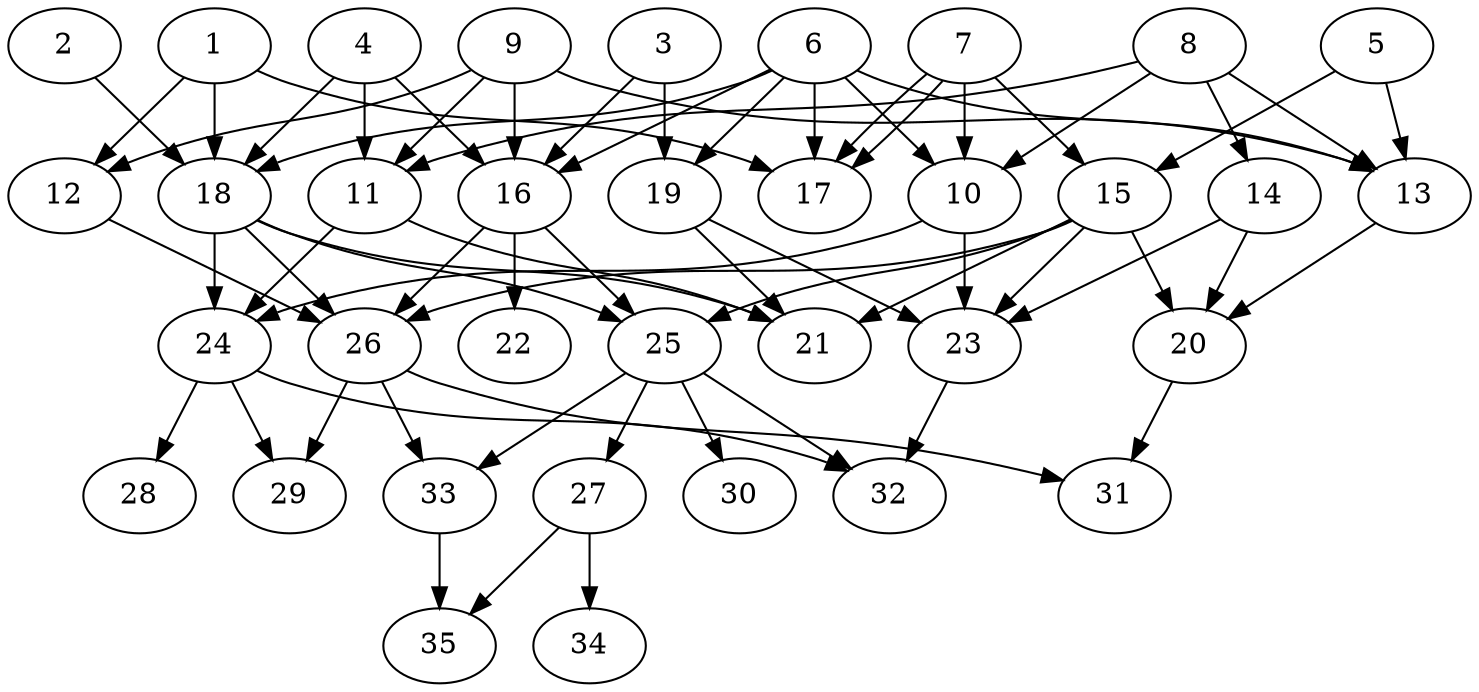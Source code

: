 // DAG (tier=2-normal, mode=data, n=35, ccr=0.410, fat=0.600, density=0.409, regular=0.488, jump=0.177, mindata=2097152, maxdata=16777216)
// DAG automatically generated by daggen at Sun Aug 24 16:33:34 2025
// /home/ermia/Project/Environments/daggen/bin/daggen --dot --ccr 0.410 --fat 0.600 --regular 0.488 --density 0.409 --jump 0.177 --mindata 2097152 --maxdata 16777216 -n 35 
digraph G {
  1 [size="1755018706895721216", alpha="0.03", expect_size="877509353447860608"]
  1 -> 12 [size ="733666850373632"]
  1 -> 17 [size ="733666850373632"]
  1 -> 18 [size ="733666850373632"]
  2 [size="1305814435482908491776", alpha="0.06", expect_size="652907217741454245888"]
  2 -> 18 [size ="955749979127808"]
  3 [size="2577483206338932224", alpha="0.06", expect_size="1288741603169466112"]
  3 -> 16 [size ="1024270008320000"]
  3 -> 19 [size ="1024270008320000"]
  4 [size="1077828879938148096", alpha="0.16", expect_size="538914439969074048"]
  4 -> 11 [size ="2138902303342592"]
  4 -> 16 [size ="2138902303342592"]
  4 -> 18 [size ="2138902303342592"]
  5 [size="63271207577915696", alpha="0.14", expect_size="31635603788957848"]
  5 -> 13 [size ="44260049027072"]
  5 -> 15 [size ="44260049027072"]
  6 [size="108983505563436624", alpha="0.09", expect_size="54491752781718312"]
  6 -> 10 [size ="75698932809728"]
  6 -> 13 [size ="75698932809728"]
  6 -> 16 [size ="75698932809728"]
  6 -> 17 [size ="75698932809728"]
  6 -> 18 [size ="75698932809728"]
  6 -> 19 [size ="75698932809728"]
  7 [size="652418712686360", alpha="0.17", expect_size="326209356343180"]
  7 -> 10 [size ="38022548553728"]
  7 -> 15 [size ="38022548553728"]
  7 -> 17 [size ="38022548553728"]
  7 -> 17 [size ="38022548553728"]
  8 [size="1777993569160700416", alpha="0.02", expect_size="888996784580350208"]
  8 -> 10 [size ="981348487528448"]
  8 -> 11 [size ="981348487528448"]
  8 -> 13 [size ="981348487528448"]
  8 -> 14 [size ="981348487528448"]
  9 [size="15965353619098590", alpha="0.19", expect_size="7982676809549295"]
  9 -> 11 [size ="379831481008128"]
  9 -> 12 [size ="379831481008128"]
  9 -> 13 [size ="379831481008128"]
  9 -> 16 [size ="379831481008128"]
  10 [size="3011358906341209600", alpha="0.05", expect_size="1505679453170604800"]
  10 -> 23 [size ="1009860762140672"]
  10 -> 24 [size ="1009860762140672"]
  11 [size="2735654171556957913088", alpha="0.16", expect_size="1367827085778478956544"]
  11 -> 21 [size ="1564819022938112"]
  11 -> 24 [size ="1564819022938112"]
  12 [size="2196460386318717952", alpha="0.11", expect_size="1098230193159358976"]
  12 -> 26 [size ="806793240379392"]
  13 [size="407995455348951482368", alpha="0.09", expect_size="203997727674475741184"]
  13 -> 20 [size ="440075175329792"]
  14 [size="3965294893144559583232", alpha="0.19", expect_size="1982647446572279791616"]
  14 -> 20 [size ="2004196568072192"]
  14 -> 23 [size ="2004196568072192"]
  15 [size="12063541881135872", alpha="0.07", expect_size="6031770940567936"]
  15 -> 20 [size ="1303181124435968"]
  15 -> 21 [size ="1303181124435968"]
  15 -> 23 [size ="1303181124435968"]
  15 -> 25 [size ="1303181124435968"]
  15 -> 26 [size ="1303181124435968"]
  16 [size="41282954973564432", alpha="0.18", expect_size="20641477486782216"]
  16 -> 22 [size ="878235449556992"]
  16 -> 25 [size ="878235449556992"]
  16 -> 26 [size ="878235449556992"]
  17 [size="750375494002476032", alpha="0.19", expect_size="375187747001238016"]
  18 [size="1957913908686106918912", alpha="0.10", expect_size="978956954343053459456"]
  18 -> 21 [size ="1252042433626112"]
  18 -> 24 [size ="1252042433626112"]
  18 -> 25 [size ="1252042433626112"]
  18 -> 26 [size ="1252042433626112"]
  19 [size="41789426545367928", alpha="0.02", expect_size="20894713272683964"]
  19 -> 21 [size ="860812948275200"]
  19 -> 23 [size ="860812948275200"]
  20 [size="58757472837131664", alpha="0.20", expect_size="29378736418565832"]
  20 -> 31 [size ="1019640545280000"]
  21 [size="1209189634695989760", alpha="0.06", expect_size="604594817347994880"]
  22 [size="731724988284928000000", alpha="0.04", expect_size="365862494142464000000"]
  23 [size="2863991834893305", alpha="0.17", expect_size="1431995917446652"]
  23 -> 32 [size ="330938647052288"]
  24 [size="3752580604701263872", alpha="0.00", expect_size="1876290302350631936"]
  24 -> 28 [size ="1248765105143808"]
  24 -> 29 [size ="1248765105143808"]
  24 -> 32 [size ="1248765105143808"]
  25 [size="2428615994011200512", alpha="0.08", expect_size="1214307997005600256"]
  25 -> 27 [size ="1256145134026752"]
  25 -> 30 [size ="1256145134026752"]
  25 -> 32 [size ="1256145134026752"]
  25 -> 33 [size ="1256145134026752"]
  26 [size="1616469101269844230144", alpha="0.04", expect_size="808234550634922115072"]
  26 -> 29 [size ="1101881585696768"]
  26 -> 31 [size ="1101881585696768"]
  26 -> 33 [size ="1101881585696768"]
  27 [size="35716808339389376", alpha="0.09", expect_size="17858404169694688"]
  27 -> 34 [size ="1667502606123008"]
  27 -> 35 [size ="1667502606123008"]
  28 [size="345586041095750208", alpha="0.10", expect_size="172793020547875104"]
  29 [size="106106724452195344", alpha="0.07", expect_size="53053362226097672"]
  30 [size="1488196841788159", alpha="0.09", expect_size="744098420894079"]
  31 [size="23900614463458377728", alpha="0.15", expect_size="11950307231729188864"]
  32 [size="1187616119669668", alpha="0.16", expect_size="593808059834834"]
  33 [size="53337706425888000", alpha="0.06", expect_size="26668853212944000"]
  33 -> 35 [size ="1112289365196800"]
  34 [size="1346970260577119488", alpha="0.13", expect_size="673485130288559744"]
  35 [size="29338166431200648", alpha="0.11", expect_size="14669083215600324"]
}